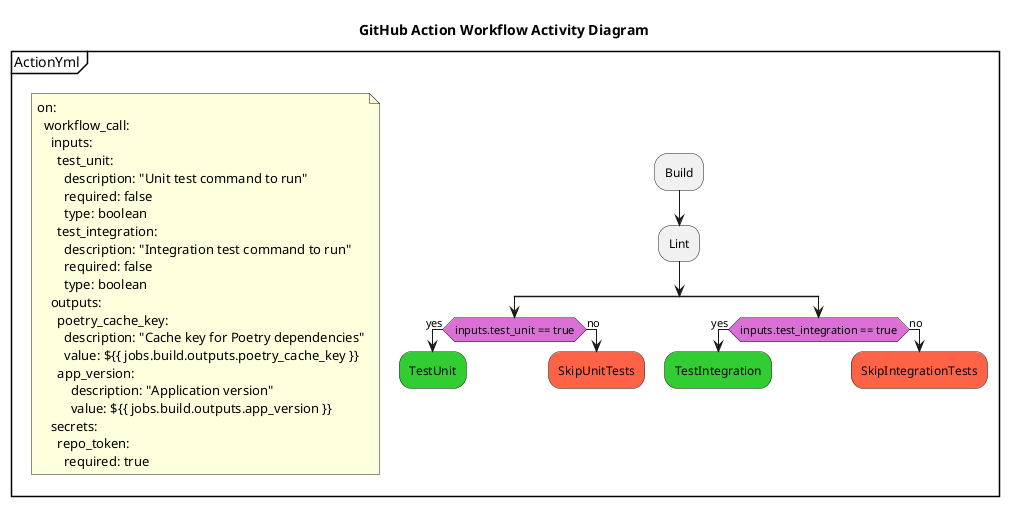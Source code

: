 @startuml

title GitHub Action Workflow Activity Diagram

partition "ActionYml" {
    note
    on:
      workflow_call:
        inputs:
          test_unit:
            description: "Unit test command to run"
            required: false
            type: boolean
          test_integration:
            description: "Integration test command to run"
            required: false
            type: boolean
        outputs:
          poetry_cache_key:
            description: "Cache key for Poetry dependencies"
            value: ${{ jobs.build.outputs.poetry_cache_key }}
          app_version:
              description: "Application version"
              value: ${{ jobs.build.outputs.app_version }}
        secrets:
          repo_token:
            required: true
    end note

    :Build;

    :Lint;
    skinparam ActivityDiamondBackgroundColor orchid
    split
        if (inputs.test_unit == true) then (yes)
            #limegreen:TestUnit;
        else (no)
            #tomato:SkipUnitTests;
        endif

        kill;
    split again
        if (inputs.test_integration == true) then (yes)
            #limegreen:TestIntegration;
        else (no)
            #tomato:SkipIntegrationTests;
        endif

        kill;
    end split
}

@enduml
